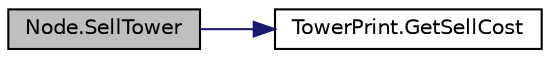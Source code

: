 digraph "Node.SellTower"
{
 // LATEX_PDF_SIZE
  edge [fontname="Helvetica",fontsize="10",labelfontname="Helvetica",labelfontsize="10"];
  node [fontname="Helvetica",fontsize="10",shape=record];
  rankdir="LR";
  Node1 [label="Node.SellTower",height=0.2,width=0.4,color="black", fillcolor="grey75", style="filled", fontcolor="black",tooltip="Функция продажи башни"];
  Node1 -> Node2 [color="midnightblue",fontsize="10",style="solid"];
  Node2 [label="TowerPrint.GetSellCost",height=0.2,width=0.4,color="black", fillcolor="white", style="filled",URL="$class_tower_print.html#a3587bd5d8bdb57b3fae4eb762d92bd03",tooltip="Функция выбора количества полученых денег с продажи башни"];
}
